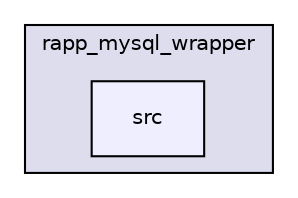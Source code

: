 digraph "/home/travis/rapp_temp/rapp-platform/rapp_mysql_wrapper/src" {
  compound=true
  node [ fontsize="10", fontname="Helvetica"];
  edge [ labelfontsize="10", labelfontname="Helvetica"];
  subgraph clusterdir_674eda42ad24b3cf1bba3dd14db58d10 {
    graph [ bgcolor="#ddddee", pencolor="black", label="rapp_mysql_wrapper" fontname="Helvetica", fontsize="10", URL="dir_674eda42ad24b3cf1bba3dd14db58d10.html"]
  dir_2b3b3bda7ec80e142a5ac27564df09f7 [shape=box, label="src", style="filled", fillcolor="#eeeeff", pencolor="black", URL="dir_2b3b3bda7ec80e142a5ac27564df09f7.html"];
  }
}
